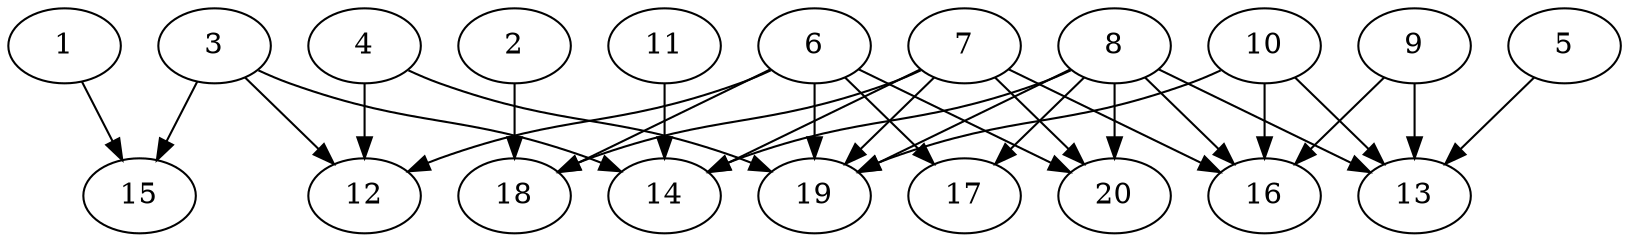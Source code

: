 // DAG automatically generated by daggen at Sat Jul 27 15:38:39 2019
// ./daggen --dot -n 20 --ccr 0.4 --fat 0.7 --regular 0.5 --density 0.4 --mindata 5242880 --maxdata 52428800 
digraph G {
  1 [size="114060800", alpha="0.10", expect_size="45624320"] 
  1 -> 15 [size ="45624320"]
  2 [size="83612160", alpha="0.11", expect_size="33444864"] 
  2 -> 18 [size ="33444864"]
  3 [size="115082240", alpha="0.03", expect_size="46032896"] 
  3 -> 12 [size ="46032896"]
  3 -> 14 [size ="46032896"]
  3 -> 15 [size ="46032896"]
  4 [size="105940480", alpha="0.13", expect_size="42376192"] 
  4 -> 12 [size ="42376192"]
  4 -> 19 [size ="42376192"]
  5 [size="107537920", alpha="0.19", expect_size="43015168"] 
  5 -> 13 [size ="43015168"]
  6 [size="77841920", alpha="0.03", expect_size="31136768"] 
  6 -> 12 [size ="31136768"]
  6 -> 17 [size ="31136768"]
  6 -> 18 [size ="31136768"]
  6 -> 19 [size ="31136768"]
  6 -> 20 [size ="31136768"]
  7 [size="95001600", alpha="0.00", expect_size="38000640"] 
  7 -> 14 [size ="38000640"]
  7 -> 16 [size ="38000640"]
  7 -> 18 [size ="38000640"]
  7 -> 19 [size ="38000640"]
  7 -> 20 [size ="38000640"]
  8 [size="40545280", alpha="0.15", expect_size="16218112"] 
  8 -> 13 [size ="16218112"]
  8 -> 14 [size ="16218112"]
  8 -> 16 [size ="16218112"]
  8 -> 17 [size ="16218112"]
  8 -> 19 [size ="16218112"]
  8 -> 20 [size ="16218112"]
  9 [size="43601920", alpha="0.11", expect_size="17440768"] 
  9 -> 13 [size ="17440768"]
  9 -> 16 [size ="17440768"]
  10 [size="122680320", alpha="0.10", expect_size="49072128"] 
  10 -> 13 [size ="49072128"]
  10 -> 16 [size ="49072128"]
  10 -> 19 [size ="49072128"]
  11 [size="90112000", alpha="0.16", expect_size="36044800"] 
  11 -> 14 [size ="36044800"]
  12 [size="28584960", alpha="0.02", expect_size="11433984"] 
  13 [size="94177280", alpha="0.10", expect_size="37670912"] 
  14 [size="110366720", alpha="0.10", expect_size="44146688"] 
  15 [size="67169280", alpha="0.01", expect_size="26867712"] 
  16 [size="62714880", alpha="0.01", expect_size="25085952"] 
  17 [size="82068480", alpha="0.11", expect_size="32827392"] 
  18 [size="82531840", alpha="0.17", expect_size="33012736"] 
  19 [size="55244800", alpha="0.15", expect_size="22097920"] 
  20 [size="122196480", alpha="0.03", expect_size="48878592"] 
}
